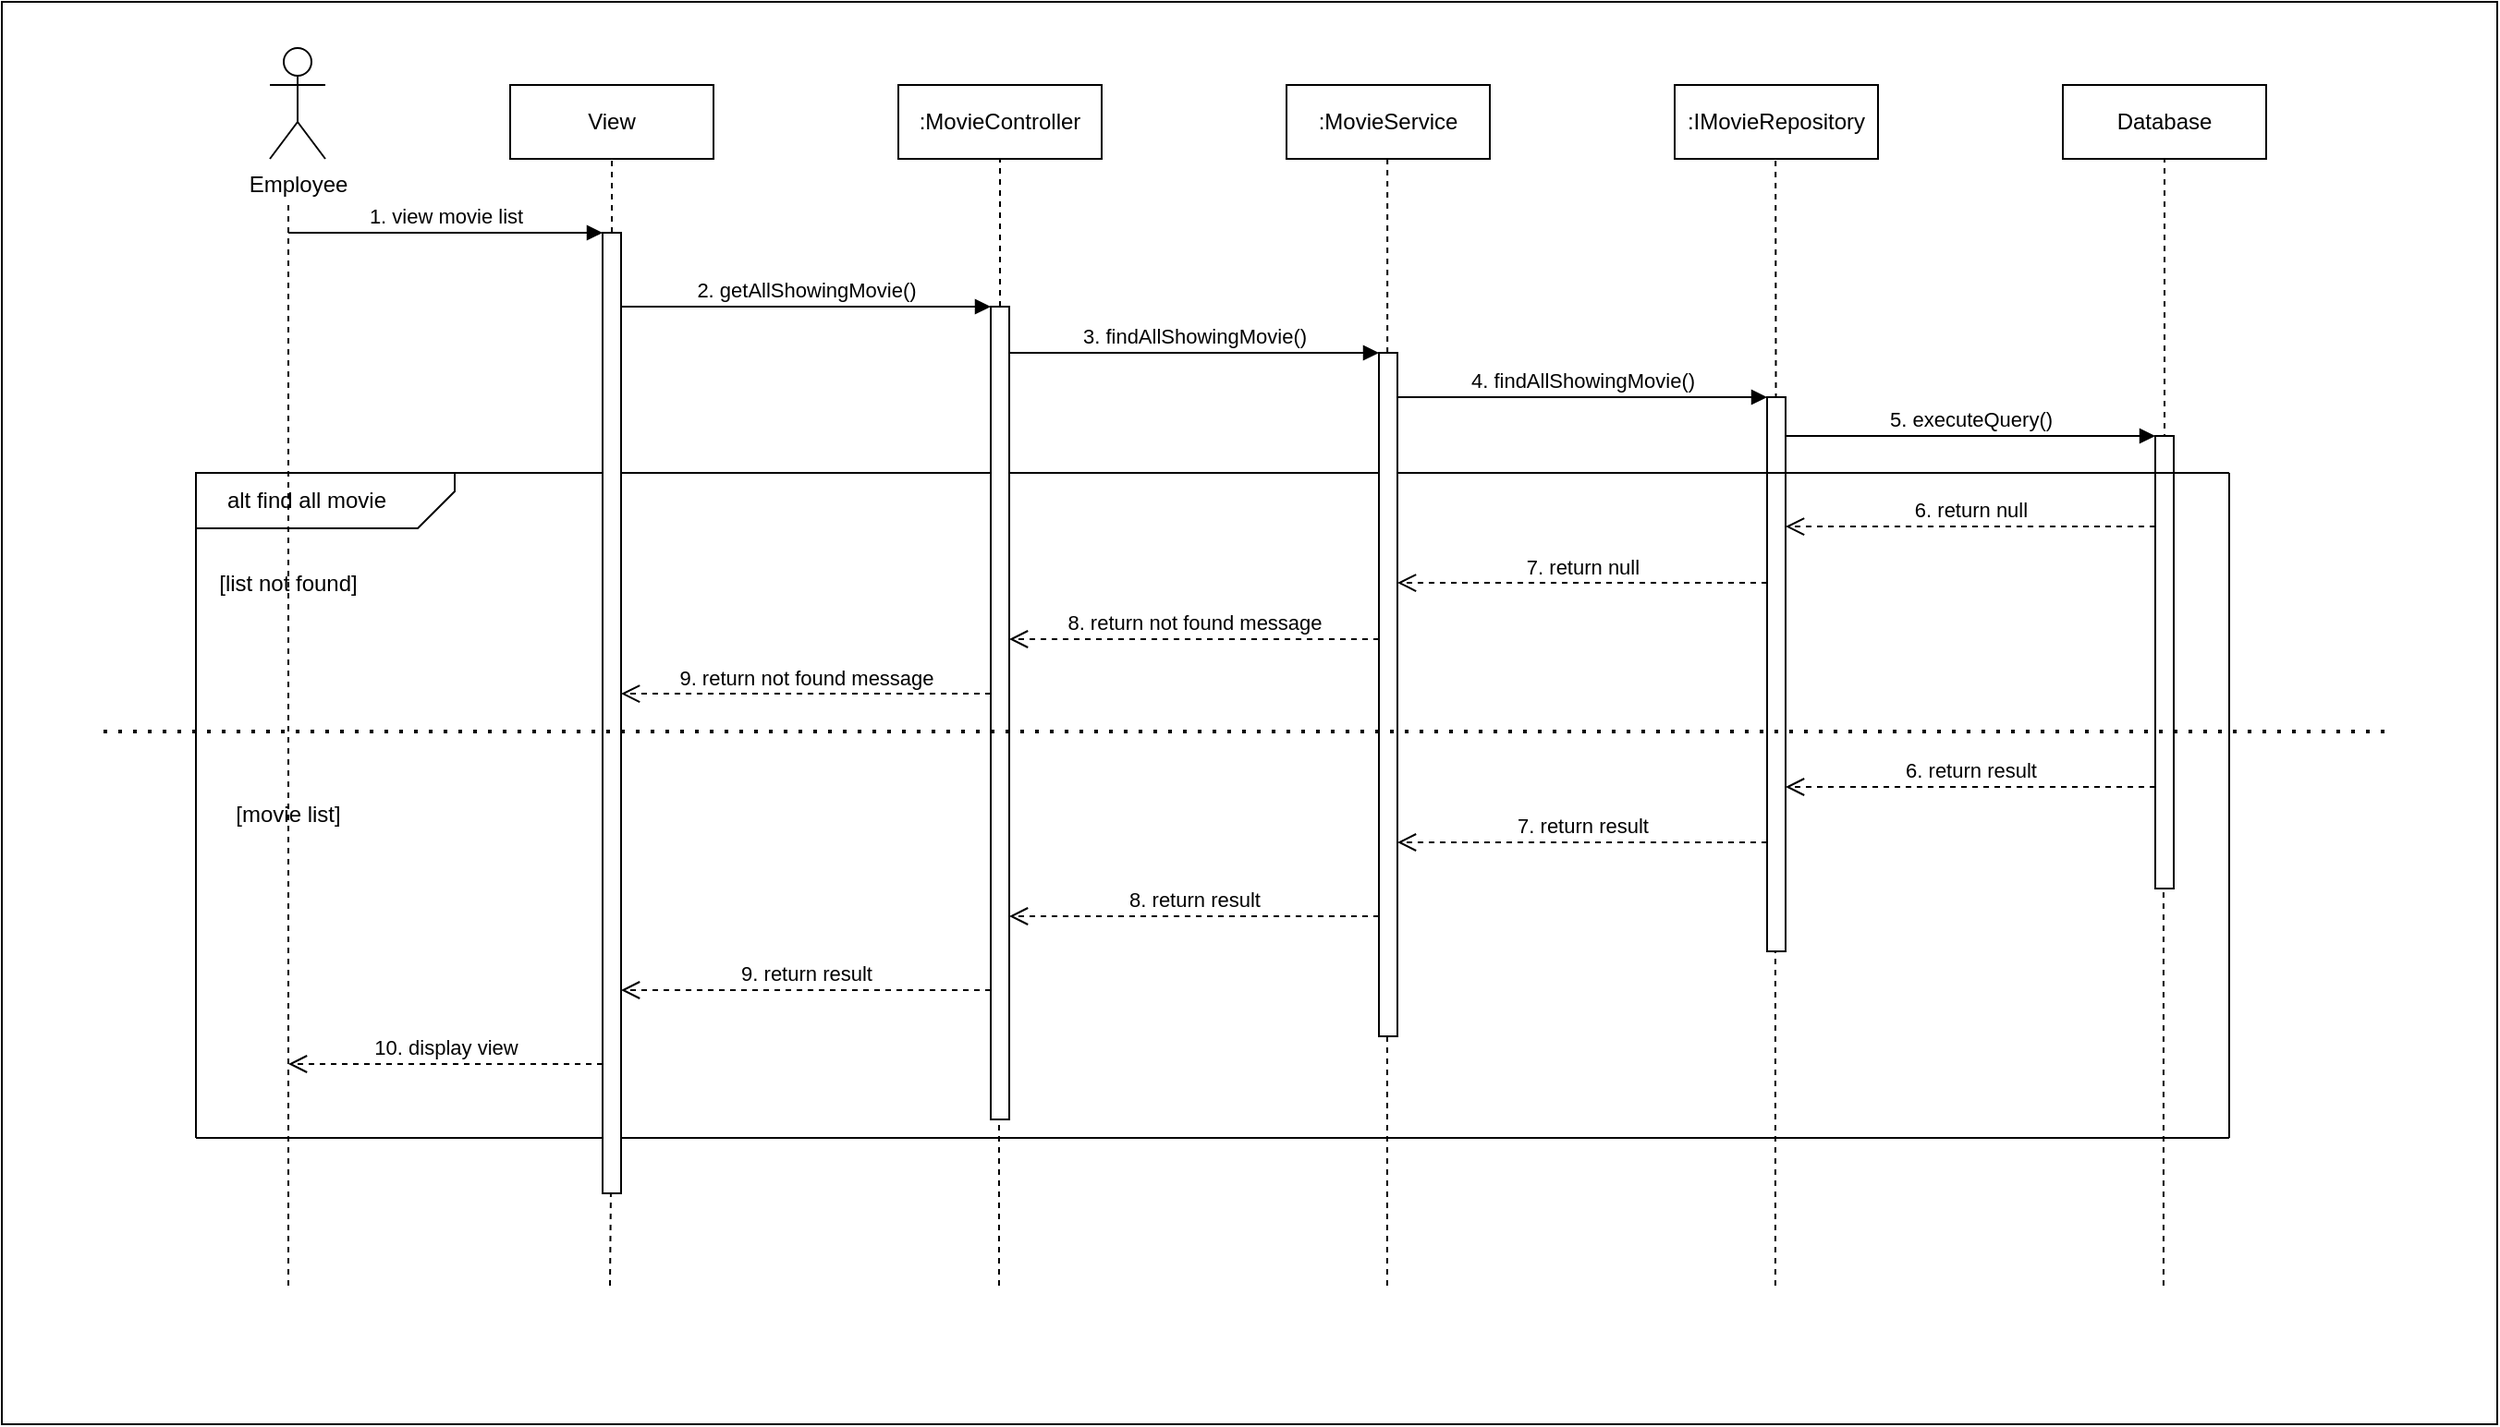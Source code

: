 <mxfile version="24.2.1" type="device">
  <diagram name="Trang-1" id="zJnyZpVoKnb2NKR1ncjC">
    <mxGraphModel dx="2236" dy="1180" grid="1" gridSize="10" guides="1" tooltips="1" connect="1" arrows="1" fold="1" page="1" pageScale="1" pageWidth="827" pageHeight="1169" math="0" shadow="0">
      <root>
        <mxCell id="0" />
        <mxCell id="1" parent="0" />
        <mxCell id="65gnHezzQolTmSbVkiOt-4" value="" style="rounded=0;whiteSpace=wrap;html=1;" vertex="1" parent="1">
          <mxGeometry x="670" y="1045" width="1350" height="770" as="geometry" />
        </mxCell>
        <mxCell id="65gnHezzQolTmSbVkiOt-5" value="Employee" style="shape=umlActor;verticalLabelPosition=bottom;verticalAlign=top;html=1;outlineConnect=0;" vertex="1" parent="1">
          <mxGeometry x="815" y="1070" width="30" height="60" as="geometry" />
        </mxCell>
        <mxCell id="65gnHezzQolTmSbVkiOt-6" value="View" style="rounded=0;whiteSpace=wrap;html=1;" vertex="1" parent="1">
          <mxGeometry x="945" y="1090" width="110" height="40" as="geometry" />
        </mxCell>
        <mxCell id="65gnHezzQolTmSbVkiOt-7" value=":MovieController" style="rounded=0;whiteSpace=wrap;html=1;" vertex="1" parent="1">
          <mxGeometry x="1155" y="1090" width="110" height="40" as="geometry" />
        </mxCell>
        <mxCell id="65gnHezzQolTmSbVkiOt-8" value=":IMovieRepository" style="rounded=0;whiteSpace=wrap;html=1;" vertex="1" parent="1">
          <mxGeometry x="1575" y="1090" width="110" height="40" as="geometry" />
        </mxCell>
        <mxCell id="65gnHezzQolTmSbVkiOt-9" value="Database" style="rounded=0;whiteSpace=wrap;html=1;" vertex="1" parent="1">
          <mxGeometry x="1785" y="1090" width="110" height="40" as="geometry" />
        </mxCell>
        <mxCell id="65gnHezzQolTmSbVkiOt-10" value=":MovieService" style="rounded=0;whiteSpace=wrap;html=1;" vertex="1" parent="1">
          <mxGeometry x="1365" y="1090" width="110" height="40" as="geometry" />
        </mxCell>
        <mxCell id="65gnHezzQolTmSbVkiOt-11" value="" style="endArrow=none;dashed=1;html=1;rounded=0;entryX=0.5;entryY=1;entryDx=0;entryDy=0;" edge="1" source="65gnHezzQolTmSbVkiOt-12" target="65gnHezzQolTmSbVkiOt-6" parent="1">
          <mxGeometry width="50" height="50" relative="1" as="geometry">
            <mxPoint x="1000" y="1180" as="sourcePoint" />
            <mxPoint x="1355" y="1270" as="targetPoint" />
          </mxGeometry>
        </mxCell>
        <mxCell id="65gnHezzQolTmSbVkiOt-12" value="" style="html=1;points=[[0,0,0,0,5],[0,1,0,0,-5],[1,0,0,0,5],[1,1,0,0,-5]];perimeter=orthogonalPerimeter;outlineConnect=0;targetShapes=umlLifeline;portConstraint=eastwest;newEdgeStyle={&quot;curved&quot;:0,&quot;rounded&quot;:0};" vertex="1" parent="1">
          <mxGeometry x="995" y="1170" width="10" height="520" as="geometry" />
        </mxCell>
        <mxCell id="65gnHezzQolTmSbVkiOt-13" value="1. view movie list" style="html=1;verticalAlign=bottom;endArrow=block;curved=0;rounded=0;" edge="1" parent="1">
          <mxGeometry width="80" relative="1" as="geometry">
            <mxPoint x="825" y="1170" as="sourcePoint" />
            <mxPoint x="995" y="1170" as="targetPoint" />
          </mxGeometry>
        </mxCell>
        <mxCell id="65gnHezzQolTmSbVkiOt-14" value="" style="html=1;points=[[0,0,0,0,5],[0,1,0,0,-5],[1,0,0,0,5],[1,1,0,0,-5]];perimeter=orthogonalPerimeter;outlineConnect=0;targetShapes=umlLifeline;portConstraint=eastwest;newEdgeStyle={&quot;curved&quot;:0,&quot;rounded&quot;:0};" vertex="1" parent="1">
          <mxGeometry x="1205" y="1210" width="10" height="440" as="geometry" />
        </mxCell>
        <mxCell id="65gnHezzQolTmSbVkiOt-15" value="" style="endArrow=none;dashed=1;html=1;rounded=0;entryX=0.5;entryY=1;entryDx=0;entryDy=0;" edge="1" source="65gnHezzQolTmSbVkiOt-14" target="65gnHezzQolTmSbVkiOt-7" parent="1">
          <mxGeometry width="50" height="50" relative="1" as="geometry">
            <mxPoint x="1155" y="1170" as="sourcePoint" />
            <mxPoint x="1275" y="1160" as="targetPoint" />
          </mxGeometry>
        </mxCell>
        <mxCell id="65gnHezzQolTmSbVkiOt-16" value="2. getAllShowingMovie()" style="html=1;verticalAlign=bottom;endArrow=block;curved=0;rounded=0;" edge="1" parent="1">
          <mxGeometry width="80" relative="1" as="geometry">
            <mxPoint x="1005" y="1210" as="sourcePoint" />
            <mxPoint x="1205" y="1210" as="targetPoint" />
            <Array as="points">
              <mxPoint x="1115" y="1210" />
            </Array>
          </mxGeometry>
        </mxCell>
        <mxCell id="65gnHezzQolTmSbVkiOt-17" value="" style="endArrow=none;dashed=1;html=1;rounded=0;entryX=0.5;entryY=1;entryDx=0;entryDy=0;" edge="1" source="65gnHezzQolTmSbVkiOt-18" parent="1">
          <mxGeometry width="50" height="50" relative="1" as="geometry">
            <mxPoint x="1419.57" y="1240" as="sourcePoint" />
            <mxPoint x="1419.57" y="1130" as="targetPoint" />
          </mxGeometry>
        </mxCell>
        <mxCell id="65gnHezzQolTmSbVkiOt-18" value="" style="html=1;points=[[0,0,0,0,5],[0,1,0,0,-5],[1,0,0,0,5],[1,1,0,0,-5]];perimeter=orthogonalPerimeter;outlineConnect=0;targetShapes=umlLifeline;portConstraint=eastwest;newEdgeStyle={&quot;curved&quot;:0,&quot;rounded&quot;:0};" vertex="1" parent="1">
          <mxGeometry x="1415" y="1235" width="10" height="370" as="geometry" />
        </mxCell>
        <mxCell id="65gnHezzQolTmSbVkiOt-19" value="3. findAllShowingMovie()" style="html=1;verticalAlign=bottom;endArrow=block;curved=0;rounded=0;" edge="1" parent="1">
          <mxGeometry width="80" relative="1" as="geometry">
            <mxPoint x="1215" y="1235" as="sourcePoint" />
            <mxPoint x="1415" y="1235" as="targetPoint" />
            <Array as="points">
              <mxPoint x="1325" y="1235" />
            </Array>
          </mxGeometry>
        </mxCell>
        <mxCell id="65gnHezzQolTmSbVkiOt-20" value="" style="endArrow=none;html=1;rounded=0;" edge="1" source="65gnHezzQolTmSbVkiOt-14" parent="1">
          <mxGeometry relative="1" as="geometry">
            <mxPoint x="1255" y="1300" as="sourcePoint" />
            <mxPoint x="1415" y="1300" as="targetPoint" />
          </mxGeometry>
        </mxCell>
        <mxCell id="65gnHezzQolTmSbVkiOt-21" value="" style="endArrow=none;html=1;rounded=0;" edge="1" parent="1">
          <mxGeometry relative="1" as="geometry">
            <mxPoint x="1005" y="1300" as="sourcePoint" />
            <mxPoint x="1205" y="1300" as="targetPoint" />
          </mxGeometry>
        </mxCell>
        <mxCell id="65gnHezzQolTmSbVkiOt-22" value="" style="endArrow=none;html=1;rounded=0;" edge="1" parent="1">
          <mxGeometry relative="1" as="geometry">
            <mxPoint x="775" y="1300" as="sourcePoint" />
            <mxPoint x="995" y="1300" as="targetPoint" />
          </mxGeometry>
        </mxCell>
        <mxCell id="65gnHezzQolTmSbVkiOt-23" value="" style="endArrow=none;dashed=1;html=1;rounded=0;entryX=0.5;entryY=1;entryDx=0;entryDy=0;" edge="1" parent="1">
          <mxGeometry width="50" height="50" relative="1" as="geometry">
            <mxPoint x="1630" y="1410" as="sourcePoint" />
            <mxPoint x="1629.57" y="1130" as="targetPoint" />
          </mxGeometry>
        </mxCell>
        <mxCell id="65gnHezzQolTmSbVkiOt-24" value="" style="endArrow=none;dashed=1;html=1;rounded=0;entryX=0.5;entryY=1;entryDx=0;entryDy=0;" edge="1" target="65gnHezzQolTmSbVkiOt-9" parent="1">
          <mxGeometry width="50" height="50" relative="1" as="geometry">
            <mxPoint x="1840" y="1450" as="sourcePoint" />
            <mxPoint x="1846" y="1130" as="targetPoint" />
          </mxGeometry>
        </mxCell>
        <mxCell id="65gnHezzQolTmSbVkiOt-25" value="" style="html=1;points=[[0,0,0,0,5],[0,1,0,0,-5],[1,0,0,0,5],[1,1,0,0,-5]];perimeter=orthogonalPerimeter;outlineConnect=0;targetShapes=umlLifeline;portConstraint=eastwest;newEdgeStyle={&quot;curved&quot;:0,&quot;rounded&quot;:0};" vertex="1" parent="1">
          <mxGeometry x="1625" y="1259" width="10" height="300" as="geometry" />
        </mxCell>
        <mxCell id="65gnHezzQolTmSbVkiOt-26" value="" style="html=1;points=[[0,0,0,0,5],[0,1,0,0,-5],[1,0,0,0,5],[1,1,0,0,-5]];perimeter=orthogonalPerimeter;outlineConnect=0;targetShapes=umlLifeline;portConstraint=eastwest;newEdgeStyle={&quot;curved&quot;:0,&quot;rounded&quot;:0};" vertex="1" parent="1">
          <mxGeometry x="1835" y="1280" width="10" height="245" as="geometry" />
        </mxCell>
        <mxCell id="65gnHezzQolTmSbVkiOt-27" value="" style="endArrow=none;html=1;rounded=0;" edge="1" parent="1">
          <mxGeometry relative="1" as="geometry">
            <mxPoint x="1425" y="1300" as="sourcePoint" />
            <mxPoint x="1875" y="1300" as="targetPoint" />
          </mxGeometry>
        </mxCell>
        <mxCell id="65gnHezzQolTmSbVkiOt-28" value="" style="endArrow=none;html=1;rounded=0;" edge="1" parent="1">
          <mxGeometry relative="1" as="geometry">
            <mxPoint x="1875" y="1660" as="sourcePoint" />
            <mxPoint x="1875" y="1300" as="targetPoint" />
          </mxGeometry>
        </mxCell>
        <mxCell id="65gnHezzQolTmSbVkiOt-29" value="6. return null" style="html=1;verticalAlign=bottom;endArrow=open;dashed=1;endSize=8;curved=0;rounded=0;" edge="1" parent="1">
          <mxGeometry relative="1" as="geometry">
            <mxPoint x="1835" y="1329.05" as="sourcePoint" />
            <mxPoint x="1635" y="1329.05" as="targetPoint" />
          </mxGeometry>
        </mxCell>
        <mxCell id="65gnHezzQolTmSbVkiOt-30" value="8. return not found message" style="html=1;verticalAlign=bottom;endArrow=open;dashed=1;endSize=8;curved=0;rounded=0;" edge="1" parent="1">
          <mxGeometry relative="1" as="geometry">
            <mxPoint x="1415" y="1390" as="sourcePoint" />
            <mxPoint x="1215" y="1390" as="targetPoint" />
          </mxGeometry>
        </mxCell>
        <mxCell id="65gnHezzQolTmSbVkiOt-31" value="" style="verticalLabelPosition=bottom;verticalAlign=top;html=1;shape=card;whiteSpace=wrap;size=20;arcSize=12;direction=west;" vertex="1" parent="1">
          <mxGeometry x="775" y="1300" width="140" height="30" as="geometry" />
        </mxCell>
        <mxCell id="65gnHezzQolTmSbVkiOt-32" value="" style="endArrow=none;dashed=1;html=1;rounded=0;" edge="1" source="65gnHezzQolTmSbVkiOt-54" parent="1">
          <mxGeometry width="50" height="50" relative="1" as="geometry">
            <mxPoint x="825" y="1740" as="sourcePoint" />
            <mxPoint x="825" y="1154.3" as="targetPoint" />
          </mxGeometry>
        </mxCell>
        <mxCell id="65gnHezzQolTmSbVkiOt-33" value="alt find all movie" style="text;html=1;align=center;verticalAlign=middle;whiteSpace=wrap;rounded=0;" vertex="1" parent="1">
          <mxGeometry x="775" y="1300" width="120" height="30" as="geometry" />
        </mxCell>
        <mxCell id="65gnHezzQolTmSbVkiOt-34" value="" style="endArrow=none;html=1;rounded=0;entryX=0;entryY=1;entryDx=0;entryDy=0;" edge="1" target="65gnHezzQolTmSbVkiOt-33" parent="1">
          <mxGeometry width="50" height="50" relative="1" as="geometry">
            <mxPoint x="775" y="1660" as="sourcePoint" />
            <mxPoint x="775" y="1360" as="targetPoint" />
          </mxGeometry>
        </mxCell>
        <mxCell id="65gnHezzQolTmSbVkiOt-35" value="[list not found]" style="text;html=1;align=center;verticalAlign=middle;whiteSpace=wrap;rounded=0;" vertex="1" parent="1">
          <mxGeometry x="775" y="1345" width="100" height="30" as="geometry" />
        </mxCell>
        <mxCell id="65gnHezzQolTmSbVkiOt-36" value="" style="endArrow=none;dashed=1;html=1;dashPattern=1 3;strokeWidth=2;rounded=0;" edge="1" parent="1">
          <mxGeometry width="50" height="50" relative="1" as="geometry">
            <mxPoint x="725" y="1440" as="sourcePoint" />
            <mxPoint x="1965" y="1440" as="targetPoint" />
          </mxGeometry>
        </mxCell>
        <mxCell id="65gnHezzQolTmSbVkiOt-37" value="4. findAllShowingMovie()" style="html=1;verticalAlign=bottom;endArrow=block;curved=0;rounded=0;" edge="1" parent="1">
          <mxGeometry width="80" relative="1" as="geometry">
            <mxPoint x="1425" y="1259" as="sourcePoint" />
            <mxPoint x="1625" y="1259" as="targetPoint" />
            <Array as="points">
              <mxPoint x="1535" y="1259" />
            </Array>
          </mxGeometry>
        </mxCell>
        <mxCell id="65gnHezzQolTmSbVkiOt-38" value="5. executeQuery()" style="html=1;verticalAlign=bottom;endArrow=block;curved=0;rounded=0;" edge="1" parent="1">
          <mxGeometry width="80" relative="1" as="geometry">
            <mxPoint x="1635" y="1280" as="sourcePoint" />
            <mxPoint x="1835" y="1280" as="targetPoint" />
            <Array as="points">
              <mxPoint x="1745" y="1280" />
            </Array>
            <mxPoint as="offset" />
          </mxGeometry>
        </mxCell>
        <mxCell id="65gnHezzQolTmSbVkiOt-39" value="6. return result" style="html=1;verticalAlign=bottom;endArrow=open;dashed=1;endSize=8;curved=0;rounded=0;" edge="1" parent="1">
          <mxGeometry relative="1" as="geometry">
            <mxPoint x="1835" y="1470" as="sourcePoint" />
            <mxPoint x="1635" y="1470" as="targetPoint" />
          </mxGeometry>
        </mxCell>
        <mxCell id="65gnHezzQolTmSbVkiOt-40" value="7. return result" style="html=1;verticalAlign=bottom;endArrow=open;dashed=1;endSize=8;curved=0;rounded=0;" edge="1" parent="1">
          <mxGeometry relative="1" as="geometry">
            <mxPoint x="1625" y="1500" as="sourcePoint" />
            <mxPoint x="1425" y="1500" as="targetPoint" />
          </mxGeometry>
        </mxCell>
        <mxCell id="65gnHezzQolTmSbVkiOt-41" value="8. return result" style="html=1;verticalAlign=bottom;endArrow=open;dashed=1;endSize=8;curved=0;rounded=0;" edge="1" parent="1">
          <mxGeometry relative="1" as="geometry">
            <mxPoint x="1415" y="1540" as="sourcePoint" />
            <mxPoint x="1215" y="1540" as="targetPoint" />
          </mxGeometry>
        </mxCell>
        <mxCell id="65gnHezzQolTmSbVkiOt-42" value="9. return result" style="html=1;verticalAlign=bottom;endArrow=open;dashed=1;endSize=8;curved=0;rounded=0;" edge="1" parent="1">
          <mxGeometry relative="1" as="geometry">
            <mxPoint x="1205" y="1580" as="sourcePoint" />
            <mxPoint x="1005" y="1580" as="targetPoint" />
          </mxGeometry>
        </mxCell>
        <mxCell id="65gnHezzQolTmSbVkiOt-43" value="10. display view" style="html=1;verticalAlign=bottom;endArrow=open;dashed=1;endSize=8;curved=0;rounded=0;" edge="1" parent="1">
          <mxGeometry relative="1" as="geometry">
            <mxPoint x="995" y="1620" as="sourcePoint" />
            <mxPoint x="825" y="1620" as="targetPoint" />
          </mxGeometry>
        </mxCell>
        <mxCell id="65gnHezzQolTmSbVkiOt-44" value="" style="endArrow=none;dashed=1;html=1;rounded=0;entryX=0.5;entryY=1;entryDx=0;entryDy=0;" edge="1" parent="1">
          <mxGeometry width="50" height="50" relative="1" as="geometry">
            <mxPoint x="999" y="1740" as="sourcePoint" />
            <mxPoint x="999.47" y="1690" as="targetPoint" />
          </mxGeometry>
        </mxCell>
        <mxCell id="65gnHezzQolTmSbVkiOt-45" value="" style="endArrow=none;dashed=1;html=1;rounded=0;" edge="1" target="65gnHezzQolTmSbVkiOt-14" parent="1">
          <mxGeometry width="50" height="50" relative="1" as="geometry">
            <mxPoint x="1209.47" y="1740" as="sourcePoint" />
            <mxPoint x="1209.94" y="1690" as="targetPoint" />
          </mxGeometry>
        </mxCell>
        <mxCell id="65gnHezzQolTmSbVkiOt-46" value="" style="endArrow=none;dashed=1;html=1;rounded=0;" edge="1" target="65gnHezzQolTmSbVkiOt-18" parent="1">
          <mxGeometry width="50" height="50" relative="1" as="geometry">
            <mxPoint x="1419.47" y="1740" as="sourcePoint" />
            <mxPoint x="1419" y="1650" as="targetPoint" />
          </mxGeometry>
        </mxCell>
        <mxCell id="65gnHezzQolTmSbVkiOt-47" value="" style="endArrow=none;dashed=1;html=1;rounded=0;" edge="1" target="65gnHezzQolTmSbVkiOt-25" parent="1">
          <mxGeometry width="50" height="50" relative="1" as="geometry">
            <mxPoint x="1629.47" y="1740" as="sourcePoint" />
            <mxPoint x="1629" y="1600" as="targetPoint" />
          </mxGeometry>
        </mxCell>
        <mxCell id="65gnHezzQolTmSbVkiOt-48" value="" style="endArrow=none;dashed=1;html=1;rounded=0;" edge="1" target="65gnHezzQolTmSbVkiOt-26" parent="1">
          <mxGeometry width="50" height="50" relative="1" as="geometry">
            <mxPoint x="1839.47" y="1740" as="sourcePoint" />
            <mxPoint x="1839" y="1550" as="targetPoint" />
          </mxGeometry>
        </mxCell>
        <mxCell id="65gnHezzQolTmSbVkiOt-49" value="" style="endArrow=none;html=1;rounded=0;" edge="1" target="65gnHezzQolTmSbVkiOt-12" parent="1">
          <mxGeometry width="50" height="50" relative="1" as="geometry">
            <mxPoint x="775" y="1660" as="sourcePoint" />
            <mxPoint x="1195" y="1580" as="targetPoint" />
          </mxGeometry>
        </mxCell>
        <mxCell id="65gnHezzQolTmSbVkiOt-50" value="" style="endArrow=none;html=1;rounded=0;" edge="1" parent="1">
          <mxGeometry width="50" height="50" relative="1" as="geometry">
            <mxPoint x="1005" y="1660" as="sourcePoint" />
            <mxPoint x="1875" y="1660" as="targetPoint" />
          </mxGeometry>
        </mxCell>
        <mxCell id="65gnHezzQolTmSbVkiOt-51" value="7. return null" style="html=1;verticalAlign=bottom;endArrow=open;dashed=1;endSize=8;curved=0;rounded=0;" edge="1" parent="1">
          <mxGeometry relative="1" as="geometry">
            <mxPoint x="1625" y="1359.52" as="sourcePoint" />
            <mxPoint x="1425" y="1359.52" as="targetPoint" />
          </mxGeometry>
        </mxCell>
        <mxCell id="65gnHezzQolTmSbVkiOt-52" value="9. return not found message" style="html=1;verticalAlign=bottom;endArrow=open;dashed=1;endSize=8;curved=0;rounded=0;" edge="1" parent="1">
          <mxGeometry relative="1" as="geometry">
            <mxPoint x="1205" y="1419.52" as="sourcePoint" />
            <mxPoint x="1005" y="1419.52" as="targetPoint" />
          </mxGeometry>
        </mxCell>
        <mxCell id="65gnHezzQolTmSbVkiOt-53" value="" style="endArrow=none;dashed=1;html=1;rounded=0;" edge="1" parent="1">
          <mxGeometry width="50" height="50" relative="1" as="geometry">
            <mxPoint x="825" y="1740" as="sourcePoint" />
            <mxPoint x="825" y="1460" as="targetPoint" />
          </mxGeometry>
        </mxCell>
        <mxCell id="65gnHezzQolTmSbVkiOt-54" value="[movie list]" style="text;html=1;align=center;verticalAlign=middle;whiteSpace=wrap;rounded=0;" vertex="1" parent="1">
          <mxGeometry x="775" y="1470" width="100" height="30" as="geometry" />
        </mxCell>
      </root>
    </mxGraphModel>
  </diagram>
</mxfile>
